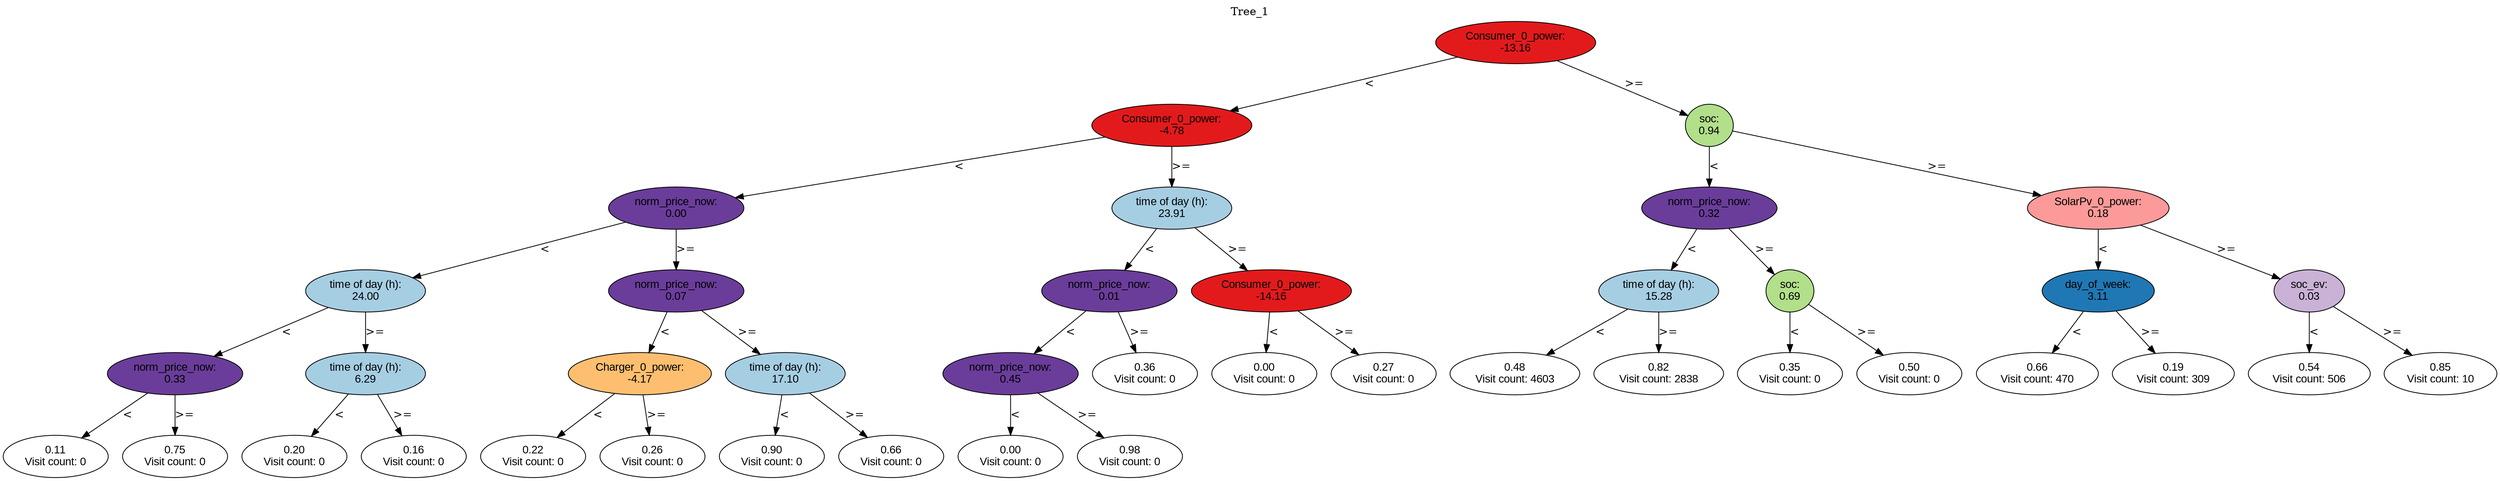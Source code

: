 digraph BST {
    node [fontname="Arial" style=filled colorscheme=paired12];
    0 [ label = "Consumer_0_power:
-13.16" fillcolor=6];
    1 [ label = "Consumer_0_power:
-4.78" fillcolor=6];
    2 [ label = "norm_price_now:
0.00" fillcolor=10];
    3 [ label = "time of day (h):
24.00" fillcolor=1];
    4 [ label = "norm_price_now:
0.33" fillcolor=10];
    5 [ label = "0.11
Visit count: 0" fillcolor=white];
    6 [ label = "0.75
Visit count: 0" fillcolor=white];
    7 [ label = "time of day (h):
6.29" fillcolor=1];
    8 [ label = "0.20
Visit count: 0" fillcolor=white];
    9 [ label = "0.16
Visit count: 0" fillcolor=white];
    10 [ label = "norm_price_now:
0.07" fillcolor=10];
    11 [ label = "Charger_0_power:
-4.17" fillcolor=7];
    12 [ label = "0.22
Visit count: 0" fillcolor=white];
    13 [ label = "0.26
Visit count: 0" fillcolor=white];
    14 [ label = "time of day (h):
17.10" fillcolor=1];
    15 [ label = "0.90
Visit count: 0" fillcolor=white];
    16 [ label = "0.66
Visit count: 0" fillcolor=white];
    17 [ label = "time of day (h):
23.91" fillcolor=1];
    18 [ label = "norm_price_now:
0.01" fillcolor=10];
    19 [ label = "norm_price_now:
0.45" fillcolor=10];
    20 [ label = "0.00
Visit count: 0" fillcolor=white];
    21 [ label = "0.98
Visit count: 0" fillcolor=white];
    22 [ label = "0.36
Visit count: 0" fillcolor=white];
    23 [ label = "Consumer_0_power:
-14.16" fillcolor=6];
    24 [ label = "0.00
Visit count: 0" fillcolor=white];
    25 [ label = "0.27
Visit count: 0" fillcolor=white];
    26 [ label = "soc:
0.94" fillcolor=3];
    27 [ label = "norm_price_now:
0.32" fillcolor=10];
    28 [ label = "time of day (h):
15.28" fillcolor=1];
    29 [ label = "0.48
Visit count: 4603" fillcolor=white];
    30 [ label = "0.82
Visit count: 2838" fillcolor=white];
    31 [ label = "soc:
0.69" fillcolor=3];
    32 [ label = "0.35
Visit count: 0" fillcolor=white];
    33 [ label = "0.50
Visit count: 0" fillcolor=white];
    34 [ label = "SolarPv_0_power:
0.18" fillcolor=5];
    35 [ label = "day_of_week:
3.11" fillcolor=2];
    36 [ label = "0.66
Visit count: 470" fillcolor=white];
    37 [ label = "0.19
Visit count: 309" fillcolor=white];
    38 [ label = "soc_ev:
0.03" fillcolor=9];
    39 [ label = "0.54
Visit count: 506" fillcolor=white];
    40 [ label = "0.85
Visit count: 10" fillcolor=white];

    0  -> 1[ label = "<"];
    0  -> 26[ label = ">="];
    1  -> 2[ label = "<"];
    1  -> 17[ label = ">="];
    2  -> 3[ label = "<"];
    2  -> 10[ label = ">="];
    3  -> 4[ label = "<"];
    3  -> 7[ label = ">="];
    4  -> 5[ label = "<"];
    4  -> 6[ label = ">="];
    7  -> 8[ label = "<"];
    7  -> 9[ label = ">="];
    10  -> 11[ label = "<"];
    10  -> 14[ label = ">="];
    11  -> 12[ label = "<"];
    11  -> 13[ label = ">="];
    14  -> 15[ label = "<"];
    14  -> 16[ label = ">="];
    17  -> 18[ label = "<"];
    17  -> 23[ label = ">="];
    18  -> 19[ label = "<"];
    18  -> 22[ label = ">="];
    19  -> 20[ label = "<"];
    19  -> 21[ label = ">="];
    23  -> 24[ label = "<"];
    23  -> 25[ label = ">="];
    26  -> 27[ label = "<"];
    26  -> 34[ label = ">="];
    27  -> 28[ label = "<"];
    27  -> 31[ label = ">="];
    28  -> 29[ label = "<"];
    28  -> 30[ label = ">="];
    31  -> 32[ label = "<"];
    31  -> 33[ label = ">="];
    34  -> 35[ label = "<"];
    34  -> 38[ label = ">="];
    35  -> 36[ label = "<"];
    35  -> 37[ label = ">="];
    38  -> 39[ label = "<"];
    38  -> 40[ label = ">="];

    labelloc="t";
    label="Tree_1";
}